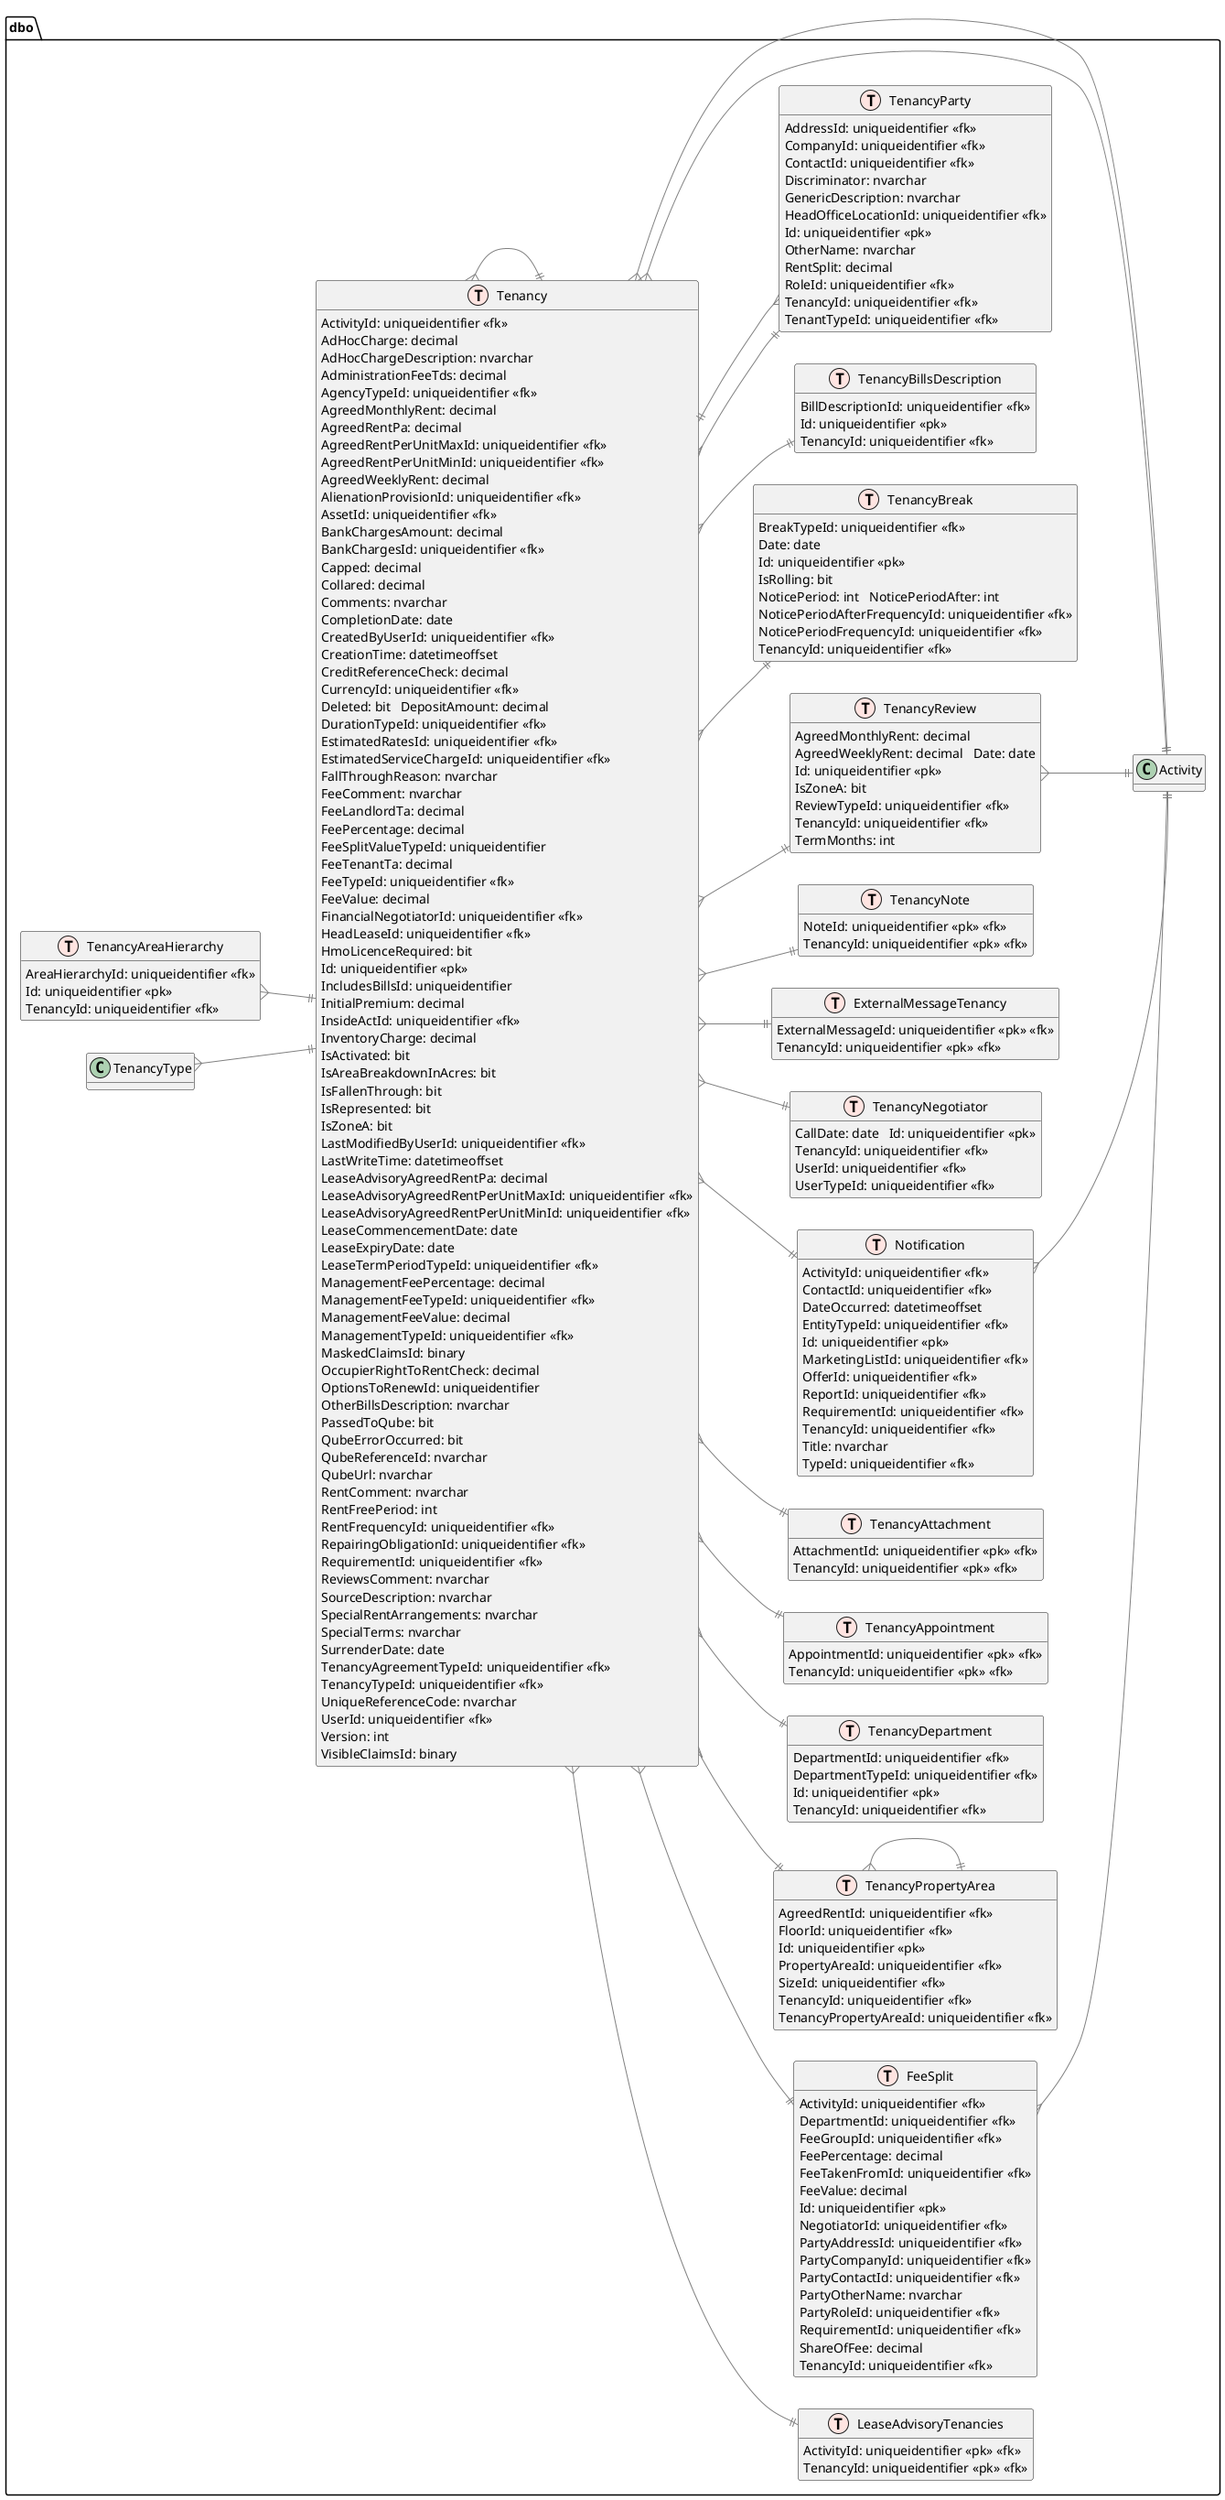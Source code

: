 @startuml TenancyDb

left to right direction

!define table(x) class x << (T,mistyrose) >>   
!define view(x) class x << (V,lightblue) >>   
!define table(x) class x << (T,mistyrose) >>  
!define tr(x) class x << (R,red) >>  
!define tf(x) class x << (F,darkorange) >>   
!define af(x) class x << (F,white) >>   
!define fn(x) class x << (F,plum) >>   
!define fs(x) class x << (F,tan) >>   
!define ft(x) class x << (F,wheat) >>   
!define if(x) class x << (F,gaisboro) >>   
!define p(x) class x << (P,indianred) >>   
!define pc(x) class x << (P,lemonshiffon) >>   
!define x(x) class x << (P,linen) >>     
!define primary_key(x) <<pk>> <u>x</u>
!define foreign_key(x) <<fk>> <b>x</b>
!define link( k, y) k }--||  y
hide methods   
hide stereotypes  
skinparam classarrowcolor gray  

'skinparam linetype ortho
     
table(dbo.Tenancy) {   
    ActivityId: uniqueidentifier <<fk>>   
    AdHocCharge: decimal   
    AdHocChargeDescription: nvarchar   
    AdministrationFeeTds: decimal   
    AgencyTypeId: uniqueidentifier <<fk>>   
    AgreedMonthlyRent: decimal   
    AgreedRentPa: decimal   
    AgreedRentPerUnitMaxId: uniqueidentifier <<fk>>   
    AgreedRentPerUnitMinId: uniqueidentifier <<fk>>   
    AgreedWeeklyRent: decimal   
    AlienationProvisionId: uniqueidentifier <<fk>>   
    AssetId: uniqueidentifier <<fk>>   
    BankChargesAmount: decimal   
    BankChargesId: uniqueidentifier <<fk>>   
    Capped: decimal   
    Collared: decimal   
    Comments: nvarchar   
    CompletionDate: date   
    CreatedByUserId: uniqueidentifier <<fk>>   
    CreationTime: datetimeoffset   
    CreditReferenceCheck: decimal   
    CurrencyId: uniqueidentifier <<fk>>   
    Deleted: bit   DepositAmount: decimal   
    DurationTypeId: uniqueidentifier <<fk>>  
    EstimatedRatesId: uniqueidentifier <<fk>>   
    EstimatedServiceChargeId: uniqueidentifier <<fk>>   
    FallThroughReason: nvarchar   
    FeeComment: nvarchar   
    FeeLandlordTa: decimal   
    FeePercentage: decimal   
    FeeSplitValueTypeId: uniqueidentifier   
    FeeTenantTa: decimal   
    FeeTypeId: uniqueidentifier <<fk>>   
    FeeValue: decimal   
    FinancialNegotiatorId: uniqueidentifier <<fk>>   
    HeadLeaseId: uniqueidentifier <<fk>>   
    HmoLicenceRequired: bit   
    Id: uniqueidentifier <<pk>>   
    IncludesBillsId: uniqueidentifier   
    InitialPremium: decimal   
    InsideActId: uniqueidentifier <<fk>>  
    InventoryCharge: decimal   
    IsActivated: bit   
    IsAreaBreakdownInAcres: bit   
    IsFallenThrough: bit   
    IsRepresented: bit  
    IsZoneA: bit   
    LastModifiedByUserId: uniqueidentifier <<fk>>   
    LastWriteTime: datetimeoffset   
    LeaseAdvisoryAgreedRentPa: decimal   
    LeaseAdvisoryAgreedRentPerUnitMaxId: uniqueidentifier <<fk>>   
    LeaseAdvisoryAgreedRentPerUnitMinId: uniqueidentifier <<fk>>   
    LeaseCommencementDate: date  
    LeaseExpiryDate: date   
    LeaseTermPeriodTypeId: uniqueidentifier <<fk>>   
    ManagementFeePercentage: decimal  
    ManagementFeeTypeId: uniqueidentifier <<fk>>  
    ManagementFeeValue: decimal   
    ManagementTypeId: uniqueidentifier <<fk>>   
    MaskedClaimsId: binary  
    OccupierRightToRentCheck: decimal   
    OptionsToRenewId: uniqueidentifier   
    OtherBillsDescription: nvarchar   
    PassedToQube: bit   
    QubeErrorOccurred: bit   
    QubeReferenceId: nvarchar   
    QubeUrl: nvarchar   
    RentComment: nvarchar   
    RentFreePeriod: int   
    RentFrequencyId: uniqueidentifier <<fk>>   
    RepairingObligationId: uniqueidentifier <<fk>>   
    RequirementId: uniqueidentifier <<fk>>   
    ReviewsComment: nvarchar   
    SourceDescription: nvarchar   
    SpecialRentArrangements: nvarchar   
    SpecialTerms: nvarchar   
    SurrenderDate: date   
    TenancyAgreementTypeId: uniqueidentifier <<fk>>  
    TenancyTypeId: uniqueidentifier <<fk>>   
    UniqueReferenceCode: nvarchar   
    UserId: uniqueidentifier <<fk>>   
    Version: int   
    VisibleClaimsId: binary   
}  
              
table(dbo.LeaseAdvisoryTenancies) {   
    ActivityId: uniqueidentifier <<pk>> <<fk>>   
    TenancyId: uniqueidentifier <<pk>> <<fk>>   
}  
table(dbo.FeeSplit) {  
    ActivityId: uniqueidentifier <<fk>>   
    DepartmentId: uniqueidentifier <<fk>>   
    FeeGroupId: uniqueidentifier <<fk>>   
    FeePercentage: decimal   
    FeeTakenFromId: uniqueidentifier <<fk>>   
    FeeValue: decimal   
    Id: uniqueidentifier <<pk>>   
    NegotiatorId: uniqueidentifier <<fk>>   
    PartyAddressId: uniqueidentifier <<fk>>   
    PartyCompanyId: uniqueidentifier <<fk>>   
    PartyContactId: uniqueidentifier <<fk>>   
    PartyOtherName: nvarchar   
    PartyRoleId: uniqueidentifier <<fk>>   
    RequirementId: uniqueidentifier <<fk>>   
    ShareOfFee: decimal   
    TenancyId: uniqueidentifier <<fk>>   
}  
        
table(dbo.TenancyPropertyArea) {   
    AgreedRentId: uniqueidentifier <<fk>>   
    FloorId: uniqueidentifier <<fk>>   
    Id: uniqueidentifier <<pk>>   
    PropertyAreaId: uniqueidentifier <<fk>>   
    SizeId: uniqueidentifier <<fk>>   
    TenancyId: uniqueidentifier <<fk>>   
    TenancyPropertyAreaId: uniqueidentifier <<fk>>   
}  
table(dbo.TenancyAreaHierarchy) {   
    AreaHierarchyId: uniqueidentifier <<fk>>   
    Id: uniqueidentifier <<pk>>   
    TenancyId: uniqueidentifier <<fk>>   
}  
table(dbo.TenancyDepartment) {   
    DepartmentId: uniqueidentifier <<fk>>   
    DepartmentTypeId: uniqueidentifier <<fk>>   
    Id: uniqueidentifier <<pk>>   
    TenancyId: uniqueidentifier <<fk>>   
}  
table(dbo.TenancyAppointment) {   
    AppointmentId: uniqueidentifier <<pk>> <<fk>>   
    TenancyId: uniqueidentifier <<pk>> <<fk>>   
}  
table(dbo.TenancyAttachment) {   
    AttachmentId: uniqueidentifier <<pk>> <<fk>>   
    TenancyId: uniqueidentifier <<pk>> <<fk>>   
}  
table(dbo.Notification) {   
    ActivityId: uniqueidentifier <<fk>>   
    ContactId: uniqueidentifier <<fk>>   
    DateOccurred: datetimeoffset   
    EntityTypeId: uniqueidentifier <<fk>>   
    Id: uniqueidentifier <<pk>>   
    MarketingListId: uniqueidentifier <<fk>>   
    OfferId: uniqueidentifier <<fk>>   
    ReportId: uniqueidentifier <<fk>>   
    RequirementId: uniqueidentifier <<fk>>   
    TenancyId: uniqueidentifier <<fk>>   
    Title: nvarchar   
    TypeId: uniqueidentifier <<fk>>   
}  
table(dbo.TenancyNegotiator) {   
    CallDate: date   Id: uniqueidentifier <<pk>>   
    TenancyId: uniqueidentifier <<fk>>   
    UserId: uniqueidentifier <<fk>>   
    UserTypeId: uniqueidentifier <<fk>>   
}  
table(dbo.ExternalMessageTenancy) {  
    ExternalMessageId: uniqueidentifier <<pk>> <<fk>>   
    TenancyId: uniqueidentifier <<pk>> <<fk>>   
}  
table(dbo.TenancyNote) {   
    NoteId: uniqueidentifier <<pk>> <<fk>>   
    TenancyId: uniqueidentifier <<pk>> <<fk>>   
}  
'table(dbo.Activity) {   
'    AcceptedOfferId: uniqueidentifier <<fk>>   
'    AcceptsSharers: bit  
'    AcceptsStudents: bit   
'    AccessArrangements: nvarchar   
'    ActivityAssetTypeId: uniqueidentifier <<fk>>   
'    ActivityInstructionCddStatusId: uniqueidentifier <<fk>>   
'    ActivityMainImageId: uniqueidentifier <<fk>>   
'    ActivityMarketingMainImageCreationTime: datetimeoffset  
'    ActivityPrice: decimal   
'    ActivityStatusId: uniqueidentifier <<fk>>   
'    ActivitySubTypeId: uniqueidentifier <<fk>>   
'    ActivityTypeId: uniqueidentifier <<fk>>   
'    AdvertisingNote: nvarchar   
'    AdvertisingPrContent: nvarchar   
'    AdvertisingPrPermittedTypeId: uniqueidentifier <<fk>>   
'    AdvertisingPublishToWeb: bit   
'    AdviceGivenDate: date   
'    AgencyExpiryDate: date   
'    AgencyExpiryDateComment: nvarchar   
'    AgencyTypeId: uniqueidentifier <<fk>>   
'    AgreedCapitalValueId: uniqueidentifier <<fk>>   
'    AgreedGrossInitialYield: decimal   
'    AgreedInitialMarketingPrice: decimal   
'    AgreedNetEquivalentYield: decimal   
'    AgreedNetInitialYield: decimal   
'    AgreedPrice: decimal   
'    AgreedPricePerBed: decimal   
'    AgreedPricePerRoomMax: decimal   
'    AgreedPricePerRoomMin: decimal   
'    AgreedRentMaxId: uniqueidentifier <<fk>>   
'    AgreedRentMinId: uniqueidentifier <<fk>>   
'    AgreedRentPA: decimal   
'    AgreedRentPAMax: decimal   
'    AgreedRentPAMin: decimal   
'    AgreedReversionaryYield: decimal   
'    AgreedSalePrice: decimal   
'    AgreedTaxEquivalentYield: decimal   
'    AlarmCodeIn: nvarchar   
'    AlarmCodeOut: nvarchar   
'    AlienationProvisionId: uniqueidentifier <<fk>>   
'    AnticipatedCompletionDate: date   
'    AssetId: uniqueidentifier <<fk>>   
'    AssumedBreakDate: date   
'    Assumptions: nvarchar   
'    AvailableDate: date   
'    BreakTypeId: uniqueidentifier <<fk>>   
'    ChainsExist: bit   
'    Comments: nvarchar   
'    CommercialSpace: nvarchar  
'    CompletionDate: date   
'    ConditionId: uniqueidentifier <<fk>>   
'    CreatedByUserId: uniqueidentifier <<fk>>   
'    CreationTime: datetimeoffset   
'    CurrencyId: uniqueidentifier <<fk>>   
'    DefinitionOfRent: nvarchar   
'    Deleted: bit   
'    DevPipelineComments: nvarchar   
'    DevPipelineCompletionDateQuarterId: uniqueidentifier <<fk>>   
'    DevPipelineCompletionDateYear: decimal   
'    DevPipelineConstructionStageId: uniqueidentifier <<fk>>   
'    DevPipelineConstructionStartQuarterId: uniqueidentifier <<fk>>   
'    DevPipelineConstructionStartYear: decimal   
'    DevPipelineDevelopmentProbabilityId: uniqueidentifier <<fk>>   
'    DevPipelineDevelopmentTypeId: uniqueidentifier <<fk>>   
'    DevPipelineRecordInfoId: uniqueidentifier <<fk>>   
'    DevPipelineSpeculativePreLetId: uniqueidentifier <<fk>>   
'    Discount: decimal   DiscountLevel: decimal   
'    DisposalTypeId: uniqueidentifier <<fk>>   
'    Disregards: nvarchar   
'    DurationTypeId: uniqueidentifier <<fk>>   
'    EbitdaCurrentYear: decimal   
'    EbitdaLastYear: decimal   
'    EbitdaNextYearForecast: decimal   
'    ElectronicBrochureUrl: nvarchar   
'    EstimatedRatesId: uniqueidentifier <<fk>>   
'    EstimatedRentalValueId: uniqueidentifier <<fk>>   
'    EstimatedRentalValuePA: decimal   
'    EstimatedServiceChargeId: uniqueidentifier <<fk>>   
'    ExchangedDate: date   
'    ExpectedMonthRent: decimal   
'    ExpectedWeekRent: decimal   
'    FeeComment: nvarchar   
'    FeePercentage: decimal   
'    FeeSplitValueTypeId: uniqueidentifier   
'    FeeTypeId: uniqueidentifier <<fk>>   
'    FeeValue: decimal   
'    FileReference: nvarchar   
'    FurnishingId: uniqueidentifier <<fk>>   
'    GearingPercentage: decimal   
'    GradeId: uniqueidentifier <<fk>>   
'    GroundRentAmount: decimal   
'    GroundRentNote: nvarchar   
'    HasSharedBathrooms: bit   
'    HasSharedKitchens: bit   
'    HeadLeaseCommencementDate: date   
'    HeadLeaseExpiryDate: date   
'    HeadLeaseId: uniqueidentifier <<fk>>  
'    HeadLeaseTermMonths: int   
'    HeadLeaseUnexpiredTerm: decimal   
'    HeadsOfTermsDate: date   
'    HelpToBuy: bit   
'    HmoLicenceRequired: bit   
'    HypotheticalTermDays: int   
'    HypotheticalTermMonths: int   
'    Id: uniqueidentifier <<pk>>   
'    ImportantInformation: nvarchar   
'    IncomeDate: date   
'    InformationQualityId: uniqueidentifier <<fk>>   
'    InstructedDate: date   
'    InternalCCTV: bit   
'    IsAreaBreakdownInAcres: bit   
 '   IsFromDevelopmentPipeline: bit   
 '   IsNewBuild: bit   
 '   IsPeppercorn: bit   
 '   IsSentToLonRes: bit   
'    IsServicedProperty: bit   
'    IsShariaCompliant: bit   
'    IsSurrenderPremiumWaived: bit   
'    IsUploaded: bit   
'    IsVacantProperty: bit   
'    ITZA: decimal   
'    KeyHolderDepartmentId: uniqueidentifier <<fk>>   
'    KeyHolderTypeId: uniqueidentifier <<fk>>   
'    KeyNumber: nvarchar   
'    KfValuationPrice: decimal   
'    LastModifiedByUserId: uniqueidentifier <<fk>>   
'    LastRefurbDate: date   
'    LastWriteTime: datetimeoffset   
'    LatestPublishToWebDate: datetimeoffset   
'    LeaseCommencementDate: date   
'    LeaseExpiryDate: date   
'    LeaseLengthMonths: int   
'    LicenceNumber: nvarchar   
'    LongAskingMonthRent: decimal   
'    LongAskingWeekRent: decimal   
'    LongKfValuationMonthlyPrice: decimal   
'    LongKfValuationWeeklyPrice: decimal   
'    LonResCommission: decimal   
'    LonResCommissionTypeId: uniqueidentifier <<fk>>   
'    LonResNegotiatorBonusFee: decimal   
'    LonResStatusId: uniqueidentifier <<fk>>   
'    LostFromId: uniqueidentifier <<fk>>   
'    ManagementFeePercentage: decimal   
'    ManagementFeeTypeId: uniqueidentifier <<fk>>   
'    ManagementFeeValue: decimal   
'    ManagementTypeId: uniqueidentifier <<fk>>   
'    MarketedDate: date   
'    MaskedClaimsId: binary   
'    Moneypenny: bit   
'    NetInitialYield: decimal   
'    NonContactKeyHolderDetails: nvarchar   
'    OriginalPropertyTypeId: uniqueidentifier <<fk>>   
'    OtherChargesGovtRatesPerQuarterAmount: decimal   
'    OtherChargesGovtRatesPerQuarterInclusive: bit   
'    OtherChargesGovtRatesPerQuarterToBeAdvised: bit   
'    OtherChargesGovtRentPerYearAmount: decimal   
'    OtherChargesGovtRentPerYearInclusive: bit   
'    OtherChargesGovtRentPerYearToBeAdvised: bit   
'    OtherChargesMonthlyAcFeeAmount: decimal   
'    OtherChargesMonthlyAcFeeInclusive: bit   
'    OtherChargesMonthlyAcFeeToBeAdvised: bit   
'    OtherChargesMonthlyCarParkFeeAmount: decimal   
'    OtherChargesMonthlyCarParkFeeInclusive: bit   
'    OtherChargesMonthlyCarParkFeeToBeAdvised: bit   
'    OtherChargesMonthlyManagementFeeAmount: decimal   
'    OtherChargesMonthlyManagementFeeInclusive: bit   
'    OtherChargesMonthlyManagementFeeToBeAdvised: bit   
'    OtherCondition: nvarchar   
'    OtherIncentives: nvarchar  
'    OwnershipTenureId: uniqueidentifier <<fk>>  
'    ParkingPriceMonth: decimal   
'    ParkingPriceWeek: decimal   
'    PetAllowed: bit   
'    PetSharersStudentsInfo: nvarchar  
'    PitchingThreats: nvarchar   
'    PremiumPaidById: uniqueidentifier <<fk>>   
'    PricePerDeskMax: decimal   
'    PricePerDeskMin: decimal   
'    PriceQualifierId: uniqueidentifier <<fk>>   
'    PriceTypeId: uniqueidentifier <<fk>>   
'    PriorAgreedRentMaxId: uniqueidentifier <<fk>>  
'    PriorAgreedRentMinId: uniqueidentifier <<fk>>   
'    PriorAgreedRentPA: decimal   
'    PropertyExtranet: nvarchar   
'    PropertyTypeId: uniqueidentifier <<fk>>   
'    PropertyVideoUrl: nvarchar   
'    PublishedToWeb: bit   
'    PurchaseCosts: decimal   
'    PurposeId: uniqueidentifier <<fk>>   
'    QubeErrorOccurred: bit   
'    QubeReferenceId: nvarchar   
'    QubeUrl: nvarchar   
'    QuotedCapitalValueId: uniqueidentifier <<fk>>   
'    QuotedGrossInitialYield: decimal   
'    QuotedNetEquivalentYield: decimal   
'    QuotedPrice: decimal   
'    QuotedPricePerBed: decimal   
'    QuotedPricePerRoom: decimal   
'    QuotedReversionaryYield: decimal   
'    QuotedTaxEquivalentYield: decimal   
'    QuotingRentMaxId: uniqueidentifier <<fk>>   
'    QuotingRentMinId: uniqueidentifier <<fk>>   
'    QuotingRentPAMax: decimal   
'    QuotingRentPAMin: decimal   
'    QuotingRentTypeId: uniqueidentifier <<fk>>   
'    QuotingTermsComments: nvarchar   
'    RateableValueMax: decimal   
'    RateableValueMin: decimal   
'    ReferralId: uniqueidentifier <<fk>>   
'    RegearDate: date   ReLet: bit   
'    RentFreePeriod: decimal   
'    RentFrequencyId: uniqueidentifier <<fk>>   
'    RentPA: decimal   
'    RepairingObligationId: uniqueidentifier <<fk>>   
'    RepresentingId: uniqueidentifier <<fk>>   
'    ResponsibleForSaleOrLetCompanyId: uniqueidentifier <<fk>>   
'    ResponsibleForSaleOrLetContactId: uniqueidentifier <<fk>>   
'    ResponsibleForSaleOrLetNegotiatorDepartmentId: uniqueidentifier <<fk>>   
'    ResponsibleForSaleOrLetNegotiatorId: uniqueidentifier <<fk>>  
'    RetirementHousingId: uniqueidentifier <<fk>>   
'    SalePotentialId: uniqueidentifier <<fk>>   
'    SalesBoardRemovalDate: date   
'    SalesBoardSpecialInstructions: nvarchar   
'    SalesBoardStatusId: uniqueidentifier <<fk>>   
'    SalesBoardTypeId: uniqueidentifier <<fk>>  
'    SalesBoardUpToDate: bit   
'    SellingReasonId: uniqueidentifier <<fk>>   
'    ServiceChargeAmount: decimal   
'    ServiceChargeNote: nvarchar   
'    ServiceLineId: uniqueidentifier <<fk>>   
'    ShortAskingMonthRent: decimal   
'    ShortAskingWeekRent: decimal   
'    ShortKfValuationMonthlyPrice: decimal   
'    ShortKfValuationWeeklyPrice: decimal   
'    SingleLetId: uniqueidentifier <<fk>>   
'    SourceDescription: nvarchar   
'    SourceId: uniqueidentifier <<fk>>   
'    StandardDisregardsId: uniqueidentifier <<fk>>   
'    StatusLastWriteTime: datetimeoffset   
'    SurrenderDate: date   
'    SurrenderFromId: uniqueidentifier <<fk>>   
'    SurrenderPremium: decimal   
'    SurrenderToId: uniqueidentifier <<fk>>   
'    TenancyConditions: nvarchar   
'    TenancyReviewId: uniqueidentifier <<fk>>   
'    TermYears: decimal   
'    TotalRentId: uniqueidentifier <<fk>>   
'    TransactionExplanation: nvarchar   
'    TreatmentOfRentFreePeriodsId: uniqueidentifier <<fk>>   
'    TypeOfLeaseId: uniqueidentifier <<fk>>   
'    UnderOfferDate: date   
'    UniqueReferenceCode: nvarchar   
'    UnitMix: nvarchar   
'    UserId: uniqueidentifier <<fk>>   
'    VacancyLevel: decimal   
'    VendorValuationPrice: decimal   
'    Version: int   
'    VirtualTourUrl: nvarchar   
'    VisibleClaimsId: binary   
'    WAULT: decimal   
'    WebsiteUrl: nvarchar   
'    Yield: decimal   
'    ZoneARentId: uniqueidentifier <<fk>>   
'}  
table(dbo.TenancyReview) {   
    AgreedMonthlyRent: decimal   
    AgreedWeeklyRent: decimal   Date: date   
    Id: uniqueidentifier <<pk>>   
    IsZoneA: bit   
    ReviewTypeId: uniqueidentifier <<fk>>   
    TenancyId: uniqueidentifier <<fk>>   
    TermMonths: int   
}  
table(dbo.TenancyBreak) {   
    BreakTypeId: uniqueidentifier <<fk>>   
    Date: date   
    Id: uniqueidentifier <<pk>>   
    IsRolling: bit   
    NoticePeriod: int   NoticePeriodAfter: int   
    NoticePeriodAfterFrequencyId: uniqueidentifier <<fk>>   
    NoticePeriodFrequencyId: uniqueidentifier <<fk>>   
    TenancyId: uniqueidentifier <<fk>>   
}  
table(dbo.TenancyBillsDescription) {   
    BillDescriptionId: uniqueidentifier <<fk>>   
    Id: uniqueidentifier <<pk>>   
    TenancyId: uniqueidentifier <<fk>>   
}  
table(dbo.TenancyParty) {   
    AddressId: uniqueidentifier <<fk>>   
    CompanyId: uniqueidentifier <<fk>>   
    ContactId: uniqueidentifier <<fk>>  
    Discriminator: nvarchar   
    GenericDescription: nvarchar   
    HeadOfficeLocationId: uniqueidentifier <<fk>>   
    Id: uniqueidentifier <<pk>>   
    OtherName: nvarchar   
    RentSplit: decimal   
    RoleId: uniqueidentifier <<fk>>   
    TenancyId: uniqueidentifier <<fk>>   
    TenantTypeId: uniqueidentifier <<fk>>   
}  

'    dbo.TenancyPropertyArea -|> dbo.TenancyPropertyArea:FK  
'    dbo.Notification -|> dbo.Activity:FK  
'    dbo.Tenancy -|> dbo.Activity:FK  
'    dbo.FeeSplit -|> dbo.Activity:FK  
'    dbo.LeaseAdvisoryTenancies -|> dbo.Activity:FK  
'    dbo.Activity -|> dbo.TenancyReview:FK  
'    dbo.TenancyParty -|> dbo.Tenancy:FK  
'   dbo.Tenancy -|> dbo.Tenancy:FK  
'    dbo.Activity -|> dbo.Tenancy:FK  
'    dbo.ExternalMessageTenancy -|> dbo.Tenancy:FK  
'    dbo.FeeSplit -|> dbo.Tenancy:FK  
'    dbo.LeaseAdvisoryTenancies -|> dbo.Tenancy:FK  
'    dbo.Notification -|> dbo.Tenancy:FK  
'    dbo.TenancyAppointment -|> dbo.Tenancy:FK  
'    dbo.TenancyAreaHierarchy -|> dbo.Tenancy:FK  
'    dbo.TenancyAttachment -|> dbo.Tenancy:FK  
 '   dbo.TenancyBillsDescription -|> dbo.Tenancy:FK  
'    dbo.TenancyBreak -|> dbo.Tenancy:FK  
'    dbo.TenancyDepartment -|> dbo.Tenancy:FK  
'    dbo.TenancyNegotiator -|> dbo.Tenancy:FK  
'    dbo.TenancyNote -|> dbo.Tenancy:FK  
'    dbo.TenancyPropertyArea -|> dbo.Tenancy:FK  
'    dbo.TenancyReview -|> dbo.Tenancy:FK  

link( dbo.Tenancy, dbo.Tenancy)
link( dbo.Tenancy, dbo.TenancyBreak)
link( dbo.Tenancy, dbo.TenancyAppointment)
link( dbo.Tenancy, dbo.TenancyNote)
link( dbo.Tenancy, dbo.TenancyDepartment)
link( dbo.Tenancy, dbo.TenancyPropertyArea)
link( dbo.Tenancy, dbo.TenancyNegotiator)
link( dbo.Tenancy, dbo.TenancyReview)
link( dbo.Tenancy, dbo.TenancyAttachment)

link( dbo.Tenancy, dbo.TenancyParty)
link( dbo.TenancyParty, dbo.Tenancy)


link( dbo.TenancyAreaHierarchy, dbo.Tenancy)

link( dbo.TenancyType, dbo.Tenancy)
link( dbo.TenancyPropertyArea, dbo.TenancyPropertyArea)
'link( dbo.TenancyType, dbo.TenancyTypeLocalised)

link( dbo.Tenancy, dbo.TenancyBillsDescription)
link( dbo.Tenancy, dbo.Notification)
link( dbo.Tenancy, dbo.LeaseAdvisoryTenancies)
link( dbo.Tenancy, dbo.FeeSplit)
link( dbo.Tenancy, dbo.ExternalMessageTenancy)
link( dbo.Tenancy, dbo.Activity)
link( dbo.TenancyReview, dbo.Activity)
link( dbo.Tenancy, dbo.Activity)
link( dbo.FeeSplit, dbo.Activity)
link( dbo.Notification, dbo.Activity)

@enduml